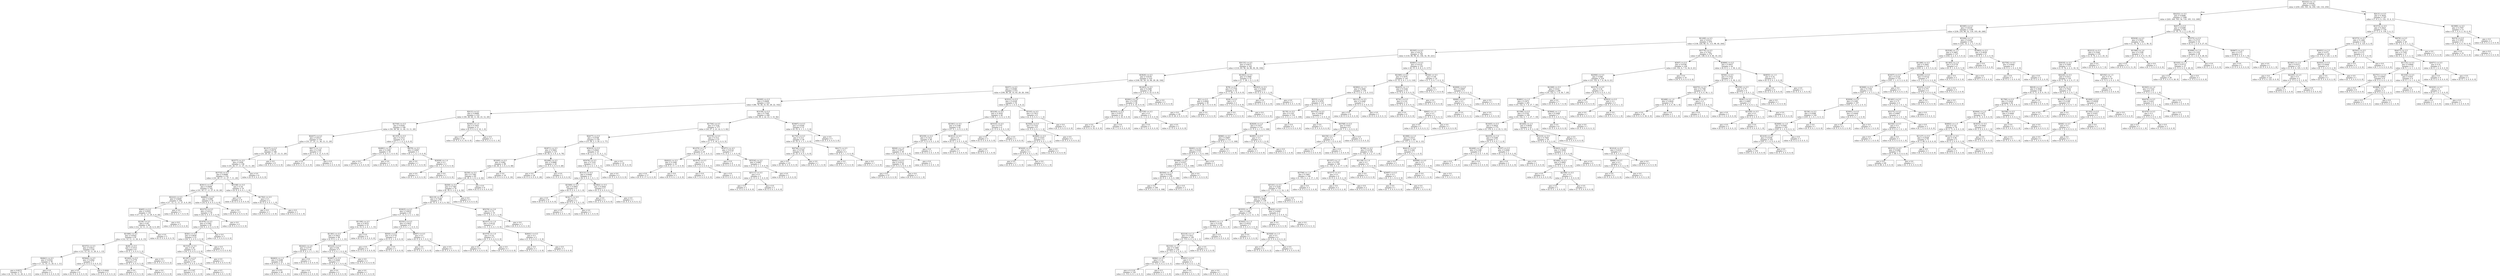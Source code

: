 digraph Tree {
node [shape=box] ;
0 [label="X[2222] <= 1.5\ngini = 0.8534\nsamples = 1435\nvalue = [250, 250, 145, 54, 250, 120, 116, 250]"] ;
1 [label="X[4252] <= 0.5\ngini = 0.8498\nsamples = 1268\nvalue = [243, 244, 143, 54, 118, 105, 112, 249]"] ;
0 -> 1 [labeldistance=2.5, labelangle=45, headlabel="True"] ;
2 [label="X[3385] <= 0.5\ngini = 0.8318\nsamples = 1106\nvalue = [238, 234, 68, 52, 116, 103, 49, 246]"] ;
1 -> 2 ;
3 [label="X[1209] <= 0.5\ngini = 0.8313\nsamples = 970\nvalue = [136, 224, 66, 51, 113, 96, 40, 244]"] ;
2 -> 3 ;
4 [label="X[2305] <= 0.5\ngini = 0.8174\nsamples = 700\nvalue = [116, 96, 58, 43, 104, 32, 30, 221]"] ;
3 -> 4 ;
5 [label="X[4133] <= 0.5\ngini = 0.8473\nsamples = 545\nvalue = [110, 83, 58, 34, 96, 30, 30, 104]"] ;
4 -> 5 ;
6 [label="X[3826] <= 0.5\ngini = 0.8378\nsamples = 510\nvalue = [109, 82, 29, 33, 96, 29, 28, 104]"] ;
5 -> 6 ;
7 [label="X[457] <= 0.5\ngini = 0.8385\nsamples = 472\nvalue = [106, 80, 29, 33, 63, 29, 28, 104]"] ;
6 -> 7 ;
8 [label="X[4395] <= 0.5\ngini = 0.8406\nsamples = 418\nvalue = [66, 78, 28, 33, 63, 26, 22, 102]"] ;
7 -> 8 ;
9 [label="X[413] <= 0.5\ngini = 0.8468\nsamples = 210\nvalue = [50, 28, 26, 11, 40, 23, 12, 20]"] ;
8 -> 9 ;
10 [label="X[3740] <= 0.5\ngini = 0.8391\nsamples = 199\nvalue = [50, 28, 26, 11, 40, 13, 11, 20]"] ;
9 -> 10 ;
11 [label="X[4457] <= 0.5\ngini = 0.8517\nsamples = 178\nvalue = [33, 27, 25, 11, 38, 13, 11, 20]"] ;
10 -> 11 ;
12 [label="X[1317] <= 0.5\ngini = 0.8574\nsamples = 166\nvalue = [33, 26, 25, 11, 27, 13, 11, 20]"] ;
11 -> 12 ;
13 [label="X[2577] <= 0.5\ngini = 0.856\nsamples = 158\nvalue = [33, 26, 17, 11, 27, 13, 11, 20]"] ;
12 -> 13 ;
14 [label="X[3732] <= 0.5\ngini = 0.8496\nsamples = 152\nvalue = [33, 26, 17, 11, 27, 7, 11, 20]"] ;
13 -> 14 ;
15 [label="X[3011] <= 0.5\ngini = 0.8469\nsamples = 142\nvalue = [33, 18, 17, 11, 27, 6, 10, 20]"] ;
14 -> 15 ;
16 [label="X[2222] <= 0.5\ngini = 0.8409\nsamples = 108\nvalue = [17, 12, 11, 11, 27, 4, 6, 20]"] ;
15 -> 16 ;
17 [label="X[465] <= 0.5\ngini = 0.8503\nsamples = 101\nvalue = [17, 12, 11, 11, 20, 4, 6, 20]"] ;
16 -> 17 ;
18 [label="X[236] <= 0.5\ngini = 0.85\nsamples = 96\nvalue = [12, 12, 11, 11, 20, 4, 6, 20]"] ;
17 -> 18 ;
19 [label="X[1099] <= 0.5\ngini = 0.8542\nsamples = 91\nvalue = [12, 12, 11, 11, 20, 4, 6, 15]"] ;
18 -> 19 ;
20 [label="X[3372] <= 0.5\ngini = 0.8411\nsamples = 83\nvalue = [12, 12, 10, 11, 20, 4, 1, 13]"] ;
19 -> 20 ;
21 [label="X[4841] <= 0.5\ngini = 0.8352\nsamples = 76\nvalue = [7, 12, 10, 11, 20, 4, 1, 11]"] ;
20 -> 21 ;
22 [label="gini = 0.8275\nsamples = 73\nvalue = [4, 12, 10, 11, 20, 4, 1, 11]"] ;
21 -> 22 ;
23 [label="gini = 0.0\nsamples = 3\nvalue = [3, 0, 0, 0, 0, 0, 0, 0]"] ;
21 -> 23 ;
24 [label="X[5644] <= 0.5\ngini = 0.4082\nsamples = 7\nvalue = [5, 0, 0, 0, 0, 0, 0, 2]"] ;
20 -> 24 ;
25 [label="gini = 0.0\nsamples = 4\nvalue = [4, 0, 0, 0, 0, 0, 0, 0]"] ;
24 -> 25 ;
26 [label="gini = 0.4444\nsamples = 3\nvalue = [1, 0, 0, 0, 0, 0, 0, 2]"] ;
24 -> 26 ;
27 [label="X[26] <= 0.5\ngini = 0.5313\nsamples = 8\nvalue = [0, 0, 1, 0, 0, 0, 5, 2]"] ;
19 -> 27 ;
28 [label="X[3262] <= 0.5\ngini = 0.2778\nsamples = 6\nvalue = [0, 0, 1, 0, 0, 0, 5, 0]"] ;
27 -> 28 ;
29 [label="gini = 0.0\nsamples = 5\nvalue = [0, 0, 0, 0, 0, 0, 5, 0]"] ;
28 -> 29 ;
30 [label="gini = 0.0\nsamples = 1\nvalue = [0, 0, 1, 0, 0, 0, 0, 0]"] ;
28 -> 30 ;
31 [label="gini = 0.0\nsamples = 2\nvalue = [0, 0, 0, 0, 0, 0, 0, 2]"] ;
27 -> 31 ;
32 [label="gini = 0.0\nsamples = 5\nvalue = [0, 0, 0, 0, 0, 0, 0, 5]"] ;
18 -> 32 ;
33 [label="gini = 0.0\nsamples = 5\nvalue = [5, 0, 0, 0, 0, 0, 0, 0]"] ;
17 -> 33 ;
34 [label="gini = 0.0\nsamples = 7\nvalue = [0, 0, 0, 0, 7, 0, 0, 0]"] ;
16 -> 34 ;
35 [label="X[4802] <= 0.5\ngini = 0.699\nsamples = 34\nvalue = [16, 6, 6, 0, 0, 2, 4, 0]"] ;
15 -> 35 ;
36 [label="X[2275] <= 0.5\ngini = 0.6311\nsamples = 30\nvalue = [16, 6, 6, 0, 0, 2, 0, 0]"] ;
35 -> 36 ;
37 [label="X[1876] <= 0.5\ngini = 0.5562\nsamples = 26\nvalue = [16, 6, 2, 0, 0, 2, 0, 0]"] ;
36 -> 37 ;
38 [label="X[581] <= 0.5\ngini = 0.4839\nsamples = 23\nvalue = [16, 3, 2, 0, 0, 2, 0, 0]"] ;
37 -> 38 ;
39 [label="X[1516] <= 0.5\ngini = 0.39\nsamples = 21\nvalue = [16, 3, 0, 0, 0, 2, 0, 0]"] ;
38 -> 39 ;
40 [label="X[1387] <= 0.5\ngini = 0.277\nsamples = 19\nvalue = [16, 1, 0, 0, 0, 2, 0, 0]"] ;
39 -> 40 ;
41 [label="gini = 0.1107\nsamples = 17\nvalue = [16, 0, 0, 0, 0, 1, 0, 0]"] ;
40 -> 41 ;
42 [label="gini = 0.5\nsamples = 2\nvalue = [0, 1, 0, 0, 0, 1, 0, 0]"] ;
40 -> 42 ;
43 [label="gini = 0.0\nsamples = 2\nvalue = [0, 2, 0, 0, 0, 0, 0, 0]"] ;
39 -> 43 ;
44 [label="gini = 0.0\nsamples = 2\nvalue = [0, 0, 2, 0, 0, 0, 0, 0]"] ;
38 -> 44 ;
45 [label="gini = 0.0\nsamples = 3\nvalue = [0, 3, 0, 0, 0, 0, 0, 0]"] ;
37 -> 45 ;
46 [label="gini = 0.0\nsamples = 4\nvalue = [0, 0, 4, 0, 0, 0, 0, 0]"] ;
36 -> 46 ;
47 [label="gini = 0.0\nsamples = 4\nvalue = [0, 0, 0, 0, 0, 0, 4, 0]"] ;
35 -> 47 ;
48 [label="X[5198] <= 0.5\ngini = 0.34\nsamples = 10\nvalue = [0, 8, 0, 0, 0, 1, 1, 0]"] ;
14 -> 48 ;
49 [label="gini = 0.0\nsamples = 8\nvalue = [0, 8, 0, 0, 0, 0, 0, 0]"] ;
48 -> 49 ;
50 [label="X[1762] <= 0.5\ngini = 0.5\nsamples = 2\nvalue = [0, 0, 0, 0, 0, 1, 1, 0]"] ;
48 -> 50 ;
51 [label="gini = 0.0\nsamples = 1\nvalue = [0, 0, 0, 0, 0, 1, 0, 0]"] ;
50 -> 51 ;
52 [label="gini = 0.0\nsamples = 1\nvalue = [0, 0, 0, 0, 0, 0, 1, 0]"] ;
50 -> 52 ;
53 [label="gini = 0.0\nsamples = 6\nvalue = [0, 0, 0, 0, 0, 6, 0, 0]"] ;
13 -> 53 ;
54 [label="gini = 0.0\nsamples = 8\nvalue = [0, 0, 8, 0, 0, 0, 0, 0]"] ;
12 -> 54 ;
55 [label="X[977] <= 1.0\ngini = 0.1528\nsamples = 12\nvalue = [0, 1, 0, 0, 11, 0, 0, 0]"] ;
11 -> 55 ;
56 [label="gini = 0.0\nsamples = 11\nvalue = [0, 0, 0, 0, 11, 0, 0, 0]"] ;
55 -> 56 ;
57 [label="gini = 0.0\nsamples = 1\nvalue = [0, 1, 0, 0, 0, 0, 0, 0]"] ;
55 -> 57 ;
58 [label="X[1355] <= 0.5\ngini = 0.3311\nsamples = 21\nvalue = [17, 1, 1, 0, 2, 0, 0, 0]"] ;
10 -> 58 ;
59 [label="X[4891] <= 0.5\ngini = 0.1049\nsamples = 18\nvalue = [17, 0, 0, 0, 1, 0, 0, 0]"] ;
58 -> 59 ;
60 [label="gini = 0.0\nsamples = 17\nvalue = [17, 0, 0, 0, 0, 0, 0, 0]"] ;
59 -> 60 ;
61 [label="gini = 0.0\nsamples = 1\nvalue = [0, 0, 0, 0, 1, 0, 0, 0]"] ;
59 -> 61 ;
62 [label="X[879] <= 0.5\ngini = 0.6667\nsamples = 3\nvalue = [0, 1, 1, 0, 1, 0, 0, 0]"] ;
58 -> 62 ;
63 [label="gini = 0.0\nsamples = 1\nvalue = [0, 0, 0, 0, 1, 0, 0, 0]"] ;
62 -> 63 ;
64 [label="X[2839] <= 1.0\ngini = 0.5\nsamples = 2\nvalue = [0, 1, 1, 0, 0, 0, 0, 0]"] ;
62 -> 64 ;
65 [label="gini = 0.0\nsamples = 1\nvalue = [0, 0, 1, 0, 0, 0, 0, 0]"] ;
64 -> 65 ;
66 [label="gini = 0.0\nsamples = 1\nvalue = [0, 1, 0, 0, 0, 0, 0, 0]"] ;
64 -> 66 ;
67 [label="X[303] <= 1.5\ngini = 0.1653\nsamples = 11\nvalue = [0, 0, 0, 0, 0, 10, 1, 0]"] ;
9 -> 67 ;
68 [label="gini = 0.0\nsamples = 10\nvalue = [0, 0, 0, 0, 0, 10, 0, 0]"] ;
67 -> 68 ;
69 [label="gini = 0.0\nsamples = 1\nvalue = [0, 0, 0, 0, 0, 0, 1, 0]"] ;
67 -> 69 ;
70 [label="X[3159] <= 0.5\ngini = 0.7549\nsamples = 208\nvalue = [16, 50, 2, 22, 23, 3, 10, 82]"] ;
8 -> 70 ;
71 [label="X[1704] <= 0.5\ngini = 0.7234\nsamples = 177\nvalue = [16, 27, 2, 21, 22, 2, 5, 82]"] ;
70 -> 71 ;
72 [label="X[4477] <= 0.5\ngini = 0.6768\nsamples = 150\nvalue = [15, 26, 2, 3, 20, 2, 5, 77]"] ;
71 -> 72 ;
73 [label="X[2871] <= 0.5\ngini = 0.5943\nsamples = 127\nvalue = [9, 24, 0, 3, 9, 2, 4, 76]"] ;
72 -> 73 ;
74 [label="X[3295] <= 0.5\ngini = 0.682\nsamples = 98\nvalue = [8, 24, 0, 3, 9, 2, 4, 48]"] ;
73 -> 74 ;
75 [label="X[259] <= 0.5\ngini = 0.7362\nsamples = 82\nvalue = [8, 24, 0, 3, 9, 2, 4, 32]"] ;
74 -> 75 ;
76 [label="X[459] <= 0.5\ngini = 0.7365\nsamples = 76\nvalue = [8, 18, 0, 3, 9, 2, 4, 32]"] ;
75 -> 76 ;
77 [label="X[4119] <= 0.5\ngini = 0.7288\nsamples = 71\nvalue = [8, 13, 0, 3, 9, 2, 4, 32]"] ;
76 -> 77 ;
78 [label="X[3825] <= 0.5\ngini = 0.6633\nsamples = 61\nvalue = [7, 12, 0, 3, 5, 1, 1, 32]"] ;
77 -> 78 ;
79 [label="X[1190] <= 0.5\ngini = 0.5974\nsamples = 53\nvalue = [2, 12, 0, 2, 4, 1, 1, 31]"] ;
78 -> 79 ;
80 [label="X[1381] <= 0.5\ngini = 0.5623\nsamples = 49\nvalue = [2, 8, 0, 2, 4, 1, 1, 31]"] ;
79 -> 80 ;
81 [label="X[2442] <= 2.0\ngini = 0.4773\nsamples = 44\nvalue = [0, 6, 0, 2, 3, 1, 1, 31]"] ;
80 -> 81 ;
82 [label="X[4063] <= 1.5\ngini = 0.4286\nsamples = 42\nvalue = [0, 6, 0, 0, 3, 1, 1, 31]"] ;
81 -> 82 ;
83 [label="gini = 0.375\nsamples = 40\nvalue = [0, 6, 0, 0, 1, 1, 1, 31]"] ;
82 -> 83 ;
84 [label="gini = 0.0\nsamples = 2\nvalue = [0, 0, 0, 0, 2, 0, 0, 0]"] ;
82 -> 84 ;
85 [label="gini = 0.0\nsamples = 2\nvalue = [0, 0, 0, 2, 0, 0, 0, 0]"] ;
81 -> 85 ;
86 [label="X[5222] <= 0.5\ngini = 0.64\nsamples = 5\nvalue = [2, 2, 0, 0, 1, 0, 0, 0]"] ;
80 -> 86 ;
87 [label="X[2697] <= 0.5\ngini = 0.4444\nsamples = 3\nvalue = [0, 2, 0, 0, 1, 0, 0, 0]"] ;
86 -> 87 ;
88 [label="gini = 0.0\nsamples = 2\nvalue = [0, 2, 0, 0, 0, 0, 0, 0]"] ;
87 -> 88 ;
89 [label="gini = 0.0\nsamples = 1\nvalue = [0, 0, 0, 0, 1, 0, 0, 0]"] ;
87 -> 89 ;
90 [label="gini = 0.0\nsamples = 2\nvalue = [2, 0, 0, 0, 0, 0, 0, 0]"] ;
86 -> 90 ;
91 [label="gini = 0.0\nsamples = 4\nvalue = [0, 4, 0, 0, 0, 0, 0, 0]"] ;
79 -> 91 ;
92 [label="X[2541] <= 0.5\ngini = 0.5625\nsamples = 8\nvalue = [5, 0, 0, 1, 1, 0, 0, 1]"] ;
78 -> 92 ;
93 [label="X[930] <= 0.5\ngini = 0.2778\nsamples = 6\nvalue = [5, 0, 0, 1, 0, 0, 0, 0]"] ;
92 -> 93 ;
94 [label="gini = 0.0\nsamples = 5\nvalue = [5, 0, 0, 0, 0, 0, 0, 0]"] ;
93 -> 94 ;
95 [label="gini = 0.0\nsamples = 1\nvalue = [0, 0, 0, 1, 0, 0, 0, 0]"] ;
93 -> 95 ;
96 [label="X[697] <= 0.5\ngini = 0.5\nsamples = 2\nvalue = [0, 0, 0, 0, 1, 0, 0, 1]"] ;
92 -> 96 ;
97 [label="gini = 0.0\nsamples = 1\nvalue = [0, 0, 0, 0, 1, 0, 0, 0]"] ;
96 -> 97 ;
98 [label="gini = 0.0\nsamples = 1\nvalue = [0, 0, 0, 0, 0, 0, 0, 1]"] ;
96 -> 98 ;
99 [label="X[5276] <= 2.0\ngini = 0.72\nsamples = 10\nvalue = [1, 1, 0, 0, 4, 1, 3, 0]"] ;
77 -> 99 ;
100 [label="X[2357] <= 1.0\ngini = 0.6122\nsamples = 7\nvalue = [1, 1, 0, 0, 4, 1, 0, 0]"] ;
99 -> 100 ;
101 [label="X[1070] <= 1.0\ngini = 0.32\nsamples = 5\nvalue = [0, 1, 0, 0, 4, 0, 0, 0]"] ;
100 -> 101 ;
102 [label="gini = 0.0\nsamples = 4\nvalue = [0, 0, 0, 0, 4, 0, 0, 0]"] ;
101 -> 102 ;
103 [label="gini = 0.0\nsamples = 1\nvalue = [0, 1, 0, 0, 0, 0, 0, 0]"] ;
101 -> 103 ;
104 [label="X[4641] <= 0.5\ngini = 0.5\nsamples = 2\nvalue = [1, 0, 0, 0, 0, 1, 0, 0]"] ;
100 -> 104 ;
105 [label="gini = 0.0\nsamples = 1\nvalue = [0, 0, 0, 0, 0, 1, 0, 0]"] ;
104 -> 105 ;
106 [label="gini = 0.0\nsamples = 1\nvalue = [1, 0, 0, 0, 0, 0, 0, 0]"] ;
104 -> 106 ;
107 [label="gini = 0.0\nsamples = 3\nvalue = [0, 0, 0, 0, 0, 0, 3, 0]"] ;
99 -> 107 ;
108 [label="gini = 0.0\nsamples = 5\nvalue = [0, 5, 0, 0, 0, 0, 0, 0]"] ;
76 -> 108 ;
109 [label="gini = 0.0\nsamples = 6\nvalue = [0, 6, 0, 0, 0, 0, 0, 0]"] ;
75 -> 109 ;
110 [label="gini = 0.0\nsamples = 16\nvalue = [0, 0, 0, 0, 0, 0, 0, 16]"] ;
74 -> 110 ;
111 [label="X[2296] <= 0.5\ngini = 0.0666\nsamples = 29\nvalue = [1, 0, 0, 0, 0, 0, 0, 28]"] ;
73 -> 111 ;
112 [label="gini = 0.0\nsamples = 28\nvalue = [0, 0, 0, 0, 0, 0, 0, 28]"] ;
111 -> 112 ;
113 [label="gini = 0.0\nsamples = 1\nvalue = [1, 0, 0, 0, 0, 0, 0, 0]"] ;
111 -> 113 ;
114 [label="X[5610] <= 0.5\ngini = 0.6843\nsamples = 23\nvalue = [6, 2, 2, 0, 11, 0, 1, 1]"] ;
72 -> 114 ;
115 [label="X[5078] <= 0.5\ngini = 0.7219\nsamples = 13\nvalue = [6, 2, 2, 0, 1, 0, 1, 1]"] ;
114 -> 115 ;
116 [label="X[3131] <= 0.5\ngini = 0.6446\nsamples = 11\nvalue = [6, 2, 0, 0, 1, 0, 1, 1]"] ;
115 -> 116 ;
117 [label="X[3369] <= 0.5\ngini = 0.4063\nsamples = 8\nvalue = [6, 0, 0, 0, 1, 0, 1, 0]"] ;
116 -> 117 ;
118 [label="gini = 0.0\nsamples = 6\nvalue = [6, 0, 0, 0, 0, 0, 0, 0]"] ;
117 -> 118 ;
119 [label="X[3417] <= 0.5\ngini = 0.5\nsamples = 2\nvalue = [0, 0, 0, 0, 1, 0, 1, 0]"] ;
117 -> 119 ;
120 [label="gini = 0.0\nsamples = 1\nvalue = [0, 0, 0, 0, 0, 0, 1, 0]"] ;
119 -> 120 ;
121 [label="gini = 0.0\nsamples = 1\nvalue = [0, 0, 0, 0, 1, 0, 0, 0]"] ;
119 -> 121 ;
122 [label="X[1902] <= 0.5\ngini = 0.4444\nsamples = 3\nvalue = [0, 2, 0, 0, 0, 0, 0, 1]"] ;
116 -> 122 ;
123 [label="gini = 0.0\nsamples = 2\nvalue = [0, 2, 0, 0, 0, 0, 0, 0]"] ;
122 -> 123 ;
124 [label="gini = 0.0\nsamples = 1\nvalue = [0, 0, 0, 0, 0, 0, 0, 1]"] ;
122 -> 124 ;
125 [label="gini = 0.0\nsamples = 2\nvalue = [0, 0, 2, 0, 0, 0, 0, 0]"] ;
115 -> 125 ;
126 [label="gini = 0.0\nsamples = 10\nvalue = [0, 0, 0, 0, 10, 0, 0, 0]"] ;
114 -> 126 ;
127 [label="X[3578] <= 0.5\ngini = 0.513\nsamples = 27\nvalue = [1, 1, 0, 18, 2, 0, 0, 5]"] ;
71 -> 127 ;
128 [label="X[1470] <= 1.5\ngini = 0.27\nsamples = 20\nvalue = [0, 1, 0, 17, 1, 0, 0, 1]"] ;
127 -> 128 ;
129 [label="X[4022] <= 0.5\ngini = 0.1049\nsamples = 18\nvalue = [0, 0, 0, 17, 1, 0, 0, 0]"] ;
128 -> 129 ;
130 [label="gini = 0.0\nsamples = 17\nvalue = [0, 0, 0, 17, 0, 0, 0, 0]"] ;
129 -> 130 ;
131 [label="gini = 0.0\nsamples = 1\nvalue = [0, 0, 0, 0, 1, 0, 0, 0]"] ;
129 -> 131 ;
132 [label="X[1870] <= 0.5\ngini = 0.5\nsamples = 2\nvalue = [0, 1, 0, 0, 0, 0, 0, 1]"] ;
128 -> 132 ;
133 [label="gini = 0.0\nsamples = 1\nvalue = [0, 1, 0, 0, 0, 0, 0, 0]"] ;
132 -> 133 ;
134 [label="gini = 0.0\nsamples = 1\nvalue = [0, 0, 0, 0, 0, 0, 0, 1]"] ;
132 -> 134 ;
135 [label="X[1671] <= 4.5\ngini = 0.6122\nsamples = 7\nvalue = [1, 0, 0, 1, 1, 0, 0, 4]"] ;
127 -> 135 ;
136 [label="gini = 0.0\nsamples = 4\nvalue = [0, 0, 0, 0, 0, 0, 0, 4]"] ;
135 -> 136 ;
137 [label="X[5534] <= 0.5\ngini = 0.6667\nsamples = 3\nvalue = [1, 0, 0, 1, 1, 0, 0, 0]"] ;
135 -> 137 ;
138 [label="X[5111] <= 0.5\ngini = 0.5\nsamples = 2\nvalue = [1, 0, 0, 0, 1, 0, 0, 0]"] ;
137 -> 138 ;
139 [label="gini = 0.0\nsamples = 1\nvalue = [1, 0, 0, 0, 0, 0, 0, 0]"] ;
138 -> 139 ;
140 [label="gini = 0.0\nsamples = 1\nvalue = [0, 0, 0, 0, 1, 0, 0, 0]"] ;
138 -> 140 ;
141 [label="gini = 0.0\nsamples = 1\nvalue = [0, 0, 0, 1, 0, 0, 0, 0]"] ;
137 -> 141 ;
142 [label="X[3667] <= 0.5\ngini = 0.4204\nsamples = 31\nvalue = [0, 23, 0, 1, 1, 1, 5, 0]"] ;
70 -> 142 ;
143 [label="X[1705] <= 0.5\ngini = 0.213\nsamples = 26\nvalue = [0, 23, 0, 1, 1, 1, 0, 0]"] ;
142 -> 143 ;
144 [label="X[4744] <= 0.5\ngini = 0.0799\nsamples = 24\nvalue = [0, 23, 0, 0, 0, 1, 0, 0]"] ;
143 -> 144 ;
145 [label="gini = 0.0\nsamples = 23\nvalue = [0, 23, 0, 0, 0, 0, 0, 0]"] ;
144 -> 145 ;
146 [label="gini = 0.0\nsamples = 1\nvalue = [0, 0, 0, 0, 0, 1, 0, 0]"] ;
144 -> 146 ;
147 [label="X[417] <= 0.5\ngini = 0.5\nsamples = 2\nvalue = [0, 0, 0, 1, 1, 0, 0, 0]"] ;
143 -> 147 ;
148 [label="gini = 0.0\nsamples = 1\nvalue = [0, 0, 0, 1, 0, 0, 0, 0]"] ;
147 -> 148 ;
149 [label="gini = 0.0\nsamples = 1\nvalue = [0, 0, 0, 0, 1, 0, 0, 0]"] ;
147 -> 149 ;
150 [label="gini = 0.0\nsamples = 5\nvalue = [0, 0, 0, 0, 0, 0, 5, 0]"] ;
142 -> 150 ;
151 [label="X[3531] <= 0.5\ngini = 0.4328\nsamples = 54\nvalue = [40, 2, 1, 0, 0, 3, 6, 2]"] ;
7 -> 151 ;
152 [label="X[5239] <= 0.5\ngini = 0.3034\nsamples = 46\nvalue = [38, 0, 1, 0, 0, 2, 5, 0]"] ;
151 -> 152 ;
153 [label="X[3361] <= 0.5\ngini = 0.2188\nsamples = 42\nvalue = [37, 0, 1, 0, 0, 2, 2, 0]"] ;
152 -> 153 ;
154 [label="X[5259] <= 0.5\ngini = 0.1412\nsamples = 40\nvalue = [37, 0, 0, 0, 0, 1, 2, 0]"] ;
153 -> 154 ;
155 [label="X[926] <= 1.0\ngini = 0.0973\nsamples = 39\nvalue = [37, 0, 0, 0, 0, 0, 2, 0]"] ;
154 -> 155 ;
156 [label="X[642] <= 0.5\ngini = 0.0512\nsamples = 38\nvalue = [37, 0, 0, 0, 0, 0, 1, 0]"] ;
155 -> 156 ;
157 [label="gini = 0.0\nsamples = 37\nvalue = [37, 0, 0, 0, 0, 0, 0, 0]"] ;
156 -> 157 ;
158 [label="gini = 0.0\nsamples = 1\nvalue = [0, 0, 0, 0, 0, 0, 1, 0]"] ;
156 -> 158 ;
159 [label="gini = 0.0\nsamples = 1\nvalue = [0, 0, 0, 0, 0, 0, 1, 0]"] ;
155 -> 159 ;
160 [label="gini = 0.0\nsamples = 1\nvalue = [0, 0, 0, 0, 0, 1, 0, 0]"] ;
154 -> 160 ;
161 [label="X[1812] <= 0.5\ngini = 0.5\nsamples = 2\nvalue = [0, 0, 1, 0, 0, 1, 0, 0]"] ;
153 -> 161 ;
162 [label="gini = 0.0\nsamples = 1\nvalue = [0, 0, 1, 0, 0, 0, 0, 0]"] ;
161 -> 162 ;
163 [label="gini = 0.0\nsamples = 1\nvalue = [0, 0, 0, 0, 0, 1, 0, 0]"] ;
161 -> 163 ;
164 [label="X[5533] <= 0.5\ngini = 0.375\nsamples = 4\nvalue = [1, 0, 0, 0, 0, 0, 3, 0]"] ;
152 -> 164 ;
165 [label="gini = 0.0\nsamples = 3\nvalue = [0, 0, 0, 0, 0, 0, 3, 0]"] ;
164 -> 165 ;
166 [label="gini = 0.0\nsamples = 1\nvalue = [1, 0, 0, 0, 0, 0, 0, 0]"] ;
164 -> 166 ;
167 [label="X[310] <= 0.5\ngini = 0.7813\nsamples = 8\nvalue = [2, 2, 0, 0, 0, 1, 1, 2]"] ;
151 -> 167 ;
168 [label="X[3562] <= 0.5\ngini = 0.7222\nsamples = 6\nvalue = [2, 0, 0, 0, 0, 1, 1, 2]"] ;
167 -> 168 ;
169 [label="X[2960] <= 0.5\ngini = 0.625\nsamples = 4\nvalue = [2, 0, 0, 0, 0, 1, 1, 0]"] ;
168 -> 169 ;
170 [label="X[5420] <= 0.5\ngini = 0.5\nsamples = 2\nvalue = [0, 0, 0, 0, 0, 1, 1, 0]"] ;
169 -> 170 ;
171 [label="gini = 0.0\nsamples = 1\nvalue = [0, 0, 0, 0, 0, 1, 0, 0]"] ;
170 -> 171 ;
172 [label="gini = 0.0\nsamples = 1\nvalue = [0, 0, 0, 0, 0, 0, 1, 0]"] ;
170 -> 172 ;
173 [label="gini = 0.0\nsamples = 2\nvalue = [2, 0, 0, 0, 0, 0, 0, 0]"] ;
169 -> 173 ;
174 [label="gini = 0.0\nsamples = 2\nvalue = [0, 0, 0, 0, 0, 0, 0, 2]"] ;
168 -> 174 ;
175 [label="gini = 0.0\nsamples = 2\nvalue = [0, 2, 0, 0, 0, 0, 0, 0]"] ;
167 -> 175 ;
176 [label="X[1443] <= 0.5\ngini = 0.2368\nsamples = 38\nvalue = [3, 2, 0, 0, 33, 0, 0, 0]"] ;
6 -> 176 ;
177 [label="X[2061] <= 2.0\ngini = 0.1559\nsamples = 36\nvalue = [1, 2, 0, 0, 33, 0, 0, 0]"] ;
176 -> 177 ;
178 [label="X[4503] <= 0.5\ngini = 0.0571\nsamples = 34\nvalue = [0, 1, 0, 0, 33, 0, 0, 0]"] ;
177 -> 178 ;
179 [label="gini = 0.0\nsamples = 33\nvalue = [0, 0, 0, 0, 33, 0, 0, 0]"] ;
178 -> 179 ;
180 [label="gini = 0.0\nsamples = 1\nvalue = [0, 1, 0, 0, 0, 0, 0, 0]"] ;
178 -> 180 ;
181 [label="X[3729] <= 0.5\ngini = 0.5\nsamples = 2\nvalue = [1, 1, 0, 0, 0, 0, 0, 0]"] ;
177 -> 181 ;
182 [label="gini = 0.0\nsamples = 1\nvalue = [0, 1, 0, 0, 0, 0, 0, 0]"] ;
181 -> 182 ;
183 [label="gini = 0.0\nsamples = 1\nvalue = [1, 0, 0, 0, 0, 0, 0, 0]"] ;
181 -> 183 ;
184 [label="gini = 0.0\nsamples = 2\nvalue = [2, 0, 0, 0, 0, 0, 0, 0]"] ;
176 -> 184 ;
185 [label="X[1662] <= 0.5\ngini = 0.3069\nsamples = 35\nvalue = [1, 1, 29, 1, 0, 1, 2, 0]"] ;
5 -> 185 ;
186 [label="X[78] <= 0.5\ngini = 0.1758\nsamples = 32\nvalue = [1, 1, 29, 1, 0, 0, 0, 0]"] ;
185 -> 186 ;
187 [label="X[1] <= 0.5\ngini = 0.0644\nsamples = 30\nvalue = [0, 0, 29, 1, 0, 0, 0, 0]"] ;
186 -> 187 ;
188 [label="gini = 0.0\nsamples = 29\nvalue = [0, 0, 29, 0, 0, 0, 0, 0]"] ;
187 -> 188 ;
189 [label="gini = 0.0\nsamples = 1\nvalue = [0, 0, 0, 1, 0, 0, 0, 0]"] ;
187 -> 189 ;
190 [label="X[36] <= 0.5\ngini = 0.5\nsamples = 2\nvalue = [1, 1, 0, 0, 0, 0, 0, 0]"] ;
186 -> 190 ;
191 [label="gini = 0.0\nsamples = 1\nvalue = [0, 1, 0, 0, 0, 0, 0, 0]"] ;
190 -> 191 ;
192 [label="gini = 0.0\nsamples = 1\nvalue = [1, 0, 0, 0, 0, 0, 0, 0]"] ;
190 -> 192 ;
193 [label="X[4303] <= 0.5\ngini = 0.4444\nsamples = 3\nvalue = [0, 0, 0, 0, 0, 1, 2, 0]"] ;
185 -> 193 ;
194 [label="gini = 0.0\nsamples = 2\nvalue = [0, 0, 0, 0, 0, 0, 2, 0]"] ;
193 -> 194 ;
195 [label="gini = 0.0\nsamples = 1\nvalue = [0, 0, 0, 0, 0, 1, 0, 0]"] ;
193 -> 195 ;
196 [label="X[4801] <= 0.5\ngini = 0.4155\nsamples = 155\nvalue = [6, 13, 0, 9, 8, 2, 0, 117]"] ;
4 -> 196 ;
197 [label="X[2360] <= 0.5\ngini = 0.3479\nsamples = 145\nvalue = [5, 12, 0, 9, 1, 2, 0, 116]"] ;
196 -> 197 ;
198 [label="X[3692] <= 1.5\ngini = 0.2644\nsamples = 130\nvalue = [4, 3, 0, 9, 1, 2, 0, 111]"] ;
197 -> 198 ;
199 [label="X[253] <= 0.5\ngini = 0.1976\nsamples = 123\nvalue = [4, 3, 0, 3, 1, 2, 0, 110]"] ;
198 -> 199 ;
200 [label="X[176] <= 0.5\ngini = 0.1321\nsamples = 116\nvalue = [1, 2, 0, 2, 1, 2, 0, 108]"] ;
199 -> 200 ;
201 [label="X[2829] <= 2.5\ngini = 0.1017\nsamples = 114\nvalue = [1, 0, 0, 2, 1, 2, 0, 108]"] ;
200 -> 201 ;
202 [label="X[966] <= 0.5\ngini = 0.0697\nsamples = 112\nvalue = [0, 0, 0, 2, 1, 1, 0, 108]"] ;
201 -> 202 ;
203 [label="X[493] <= 6.0\ngini = 0.0529\nsamples = 111\nvalue = [0, 0, 0, 2, 1, 0, 0, 108]"] ;
202 -> 203 ;
204 [label="X[5486] <= 0.5\ngini = 0.0357\nsamples = 110\nvalue = [0, 0, 0, 2, 0, 0, 0, 108]"] ;
203 -> 204 ;
205 [label="X[4304] <= 1.0\ngini = 0.0182\nsamples = 109\nvalue = [0, 0, 0, 1, 0, 0, 0, 108]"] ;
204 -> 205 ;
206 [label="gini = 0.0\nsamples = 108\nvalue = [0, 0, 0, 0, 0, 0, 0, 108]"] ;
205 -> 206 ;
207 [label="gini = 0.0\nsamples = 1\nvalue = [0, 0, 0, 1, 0, 0, 0, 0]"] ;
205 -> 207 ;
208 [label="gini = 0.0\nsamples = 1\nvalue = [0, 0, 0, 1, 0, 0, 0, 0]"] ;
204 -> 208 ;
209 [label="gini = 0.0\nsamples = 1\nvalue = [0, 0, 0, 0, 1, 0, 0, 0]"] ;
203 -> 209 ;
210 [label="gini = 0.0\nsamples = 1\nvalue = [0, 0, 0, 0, 0, 1, 0, 0]"] ;
202 -> 210 ;
211 [label="X[2991] <= 0.5\ngini = 0.5\nsamples = 2\nvalue = [1, 0, 0, 0, 0, 1, 0, 0]"] ;
201 -> 211 ;
212 [label="gini = 0.0\nsamples = 1\nvalue = [1, 0, 0, 0, 0, 0, 0, 0]"] ;
211 -> 212 ;
213 [label="gini = 0.0\nsamples = 1\nvalue = [0, 0, 0, 0, 0, 1, 0, 0]"] ;
211 -> 213 ;
214 [label="gini = 0.0\nsamples = 2\nvalue = [0, 2, 0, 0, 0, 0, 0, 0]"] ;
200 -> 214 ;
215 [label="X[3732] <= 0.5\ngini = 0.6939\nsamples = 7\nvalue = [3, 1, 0, 1, 0, 0, 0, 2]"] ;
199 -> 215 ;
216 [label="gini = 0.0\nsamples = 3\nvalue = [3, 0, 0, 0, 0, 0, 0, 0]"] ;
215 -> 216 ;
217 [label="X[4768] <= 0.5\ngini = 0.625\nsamples = 4\nvalue = [0, 1, 0, 1, 0, 0, 0, 2]"] ;
215 -> 217 ;
218 [label="X[4156] <= 1.0\ngini = 0.5\nsamples = 2\nvalue = [0, 1, 0, 1, 0, 0, 0, 0]"] ;
217 -> 218 ;
219 [label="gini = 0.0\nsamples = 1\nvalue = [0, 1, 0, 0, 0, 0, 0, 0]"] ;
218 -> 219 ;
220 [label="gini = 0.0\nsamples = 1\nvalue = [0, 0, 0, 1, 0, 0, 0, 0]"] ;
218 -> 220 ;
221 [label="gini = 0.0\nsamples = 2\nvalue = [0, 0, 0, 0, 0, 0, 0, 2]"] ;
217 -> 221 ;
222 [label="X[2131] <= 0.5\ngini = 0.2449\nsamples = 7\nvalue = [0, 0, 0, 6, 0, 0, 0, 1]"] ;
198 -> 222 ;
223 [label="gini = 0.0\nsamples = 6\nvalue = [0, 0, 0, 6, 0, 0, 0, 0]"] ;
222 -> 223 ;
224 [label="gini = 0.0\nsamples = 1\nvalue = [0, 0, 0, 0, 0, 0, 0, 1]"] ;
222 -> 224 ;
225 [label="X[4435] <= 1.5\ngini = 0.5244\nsamples = 15\nvalue = [1, 9, 0, 0, 0, 0, 0, 5]"] ;
197 -> 225 ;
226 [label="X[741] <= 0.5\ngini = 0.314\nsamples = 11\nvalue = [1, 9, 0, 0, 0, 0, 0, 1]"] ;
225 -> 226 ;
227 [label="gini = 0.0\nsamples = 9\nvalue = [0, 9, 0, 0, 0, 0, 0, 0]"] ;
226 -> 227 ;
228 [label="X[663] <= 1.5\ngini = 0.5\nsamples = 2\nvalue = [1, 0, 0, 0, 0, 0, 0, 1]"] ;
226 -> 228 ;
229 [label="gini = 0.0\nsamples = 1\nvalue = [0, 0, 0, 0, 0, 0, 0, 1]"] ;
228 -> 229 ;
230 [label="gini = 0.0\nsamples = 1\nvalue = [1, 0, 0, 0, 0, 0, 0, 0]"] ;
228 -> 230 ;
231 [label="gini = 0.0\nsamples = 4\nvalue = [0, 0, 0, 0, 0, 0, 0, 4]"] ;
225 -> 231 ;
232 [label="X[544] <= 0.5\ngini = 0.48\nsamples = 10\nvalue = [1, 1, 0, 0, 7, 0, 0, 1]"] ;
196 -> 232 ;
233 [label="gini = 0.0\nsamples = 7\nvalue = [0, 0, 0, 0, 7, 0, 0, 0]"] ;
232 -> 233 ;
234 [label="X[2606] <= 0.5\ngini = 0.6667\nsamples = 3\nvalue = [1, 1, 0, 0, 0, 0, 0, 1]"] ;
232 -> 234 ;
235 [label="X[990] <= 0.5\ngini = 0.5\nsamples = 2\nvalue = [1, 0, 0, 0, 0, 0, 0, 1]"] ;
234 -> 235 ;
236 [label="gini = 0.0\nsamples = 1\nvalue = [0, 0, 0, 0, 0, 0, 0, 1]"] ;
235 -> 236 ;
237 [label="gini = 0.0\nsamples = 1\nvalue = [1, 0, 0, 0, 0, 0, 0, 0]"] ;
235 -> 237 ;
238 [label="gini = 0.0\nsamples = 1\nvalue = [0, 1, 0, 0, 0, 0, 0, 0]"] ;
234 -> 238 ;
239 [label="X[3774] <= 0.5\ngini = 0.7021\nsamples = 270\nvalue = [20, 128, 8, 8, 9, 64, 10, 23]"] ;
3 -> 239 ;
240 [label="X[567] <= 0.5\ngini = 0.6706\nsamples = 228\nvalue = [20, 122, 8, 7, 8, 34, 8, 21]"] ;
239 -> 240 ;
241 [label="X[2094] <= 0.5\ngini = 0.646\nsamples = 218\nvalue = [10, 122, 8, 7, 8, 34, 8, 21]"] ;
240 -> 241 ;
242 [label="X[2369] <= 0.5\ngini = 0.614\nsamples = 208\nvalue = [10, 122, 0, 7, 8, 34, 7, 20]"] ;
241 -> 242 ;
243 [label="X[4801] <= 2.5\ngini = 0.5972\nsamples = 201\nvalue = [10, 122, 0, 7, 8, 27, 7, 20]"] ;
242 -> 243 ;
244 [label="X[1596] <= 0.5\ngini = 0.5702\nsamples = 194\nvalue = [10, 122, 0, 7, 2, 27, 7, 19]"] ;
243 -> 244 ;
245 [label="X[1645] <= 0.5\ngini = 0.4924\nsamples = 172\nvalue = [5, 119, 0, 3, 2, 25, 5, 13]"] ;
244 -> 245 ;
246 [label="X[1896] <= 2.5\ngini = 0.4511\nsamples = 161\nvalue = [5, 117, 0, 3, 2, 18, 3, 13]"] ;
245 -> 246 ;
247 [label="X[769] <= 0.5\ngini = 0.4158\nsamples = 154\nvalue = [5, 116, 0, 3, 2, 17, 3, 8]"] ;
246 -> 247 ;
248 [label="X[1357] <= 1.5\ngini = 0.3793\nsamples = 148\nvalue = [1, 115, 0, 2, 2, 17, 3, 8]"] ;
247 -> 248 ;
249 [label="X[3706] <= 1.0\ngini = 0.3461\nsamples = 144\nvalue = [1, 115, 0, 2, 2, 17, 1, 6]"] ;
248 -> 249 ;
250 [label="X[5191] <= 0.5\ngini = 0.3226\nsamples = 141\nvalue = [1, 115, 0, 2, 2, 14, 1, 6]"] ;
249 -> 250 ;
251 [label="X[4930] <= 4.5\ngini = 0.2968\nsamples = 138\nvalue = [1, 115, 0, 2, 2, 11, 1, 6]"] ;
250 -> 251 ;
252 [label="X[3555] <= 1.5\ngini = 0.266\nsamples = 135\nvalue = [1, 115, 0, 0, 2, 11, 1, 5]"] ;
251 -> 252 ;
253 [label="X[4401] <= 1.5\ngini = 0.2158\nsamples = 128\nvalue = [1, 113, 0, 0, 2, 8, 1, 3]"] ;
252 -> 253 ;
254 [label="X[2218] <= 1.5\ngini = 0.1912\nsamples = 126\nvalue = [1, 113, 0, 0, 2, 8, 1, 1]"] ;
253 -> 254 ;
255 [label="X[2334] <= 1.5\ngini = 0.1668\nsamples = 124\nvalue = [1, 113, 0, 0, 2, 6, 1, 1]"] ;
254 -> 255 ;
256 [label="X[984] <= 0.5\ngini = 0.14\nsamples = 122\nvalue = [1, 113, 0, 0, 2, 5, 0, 1]"] ;
255 -> 256 ;
257 [label="gini = 0.1119\nsamples = 120\nvalue = [1, 113, 0, 0, 1, 4, 0, 1]"] ;
256 -> 257 ;
258 [label="gini = 0.5\nsamples = 2\nvalue = [0, 0, 0, 0, 1, 1, 0, 0]"] ;
256 -> 258 ;
259 [label="X[2651] <= 0.5\ngini = 0.5\nsamples = 2\nvalue = [0, 0, 0, 0, 0, 1, 1, 0]"] ;
255 -> 259 ;
260 [label="gini = 0.0\nsamples = 1\nvalue = [0, 0, 0, 0, 0, 0, 1, 0]"] ;
259 -> 260 ;
261 [label="gini = 0.0\nsamples = 1\nvalue = [0, 0, 0, 0, 0, 1, 0, 0]"] ;
259 -> 261 ;
262 [label="gini = 0.0\nsamples = 2\nvalue = [0, 0, 0, 0, 0, 2, 0, 0]"] ;
254 -> 262 ;
263 [label="gini = 0.0\nsamples = 2\nvalue = [0, 0, 0, 0, 0, 0, 0, 2]"] ;
253 -> 263 ;
264 [label="X[3442] <= 1.5\ngini = 0.6531\nsamples = 7\nvalue = [0, 2, 0, 0, 0, 3, 0, 2]"] ;
252 -> 264 ;
265 [label="gini = 0.0\nsamples = 3\nvalue = [0, 0, 0, 0, 0, 3, 0, 0]"] ;
264 -> 265 ;
266 [label="X[1926] <= 1.5\ngini = 0.5\nsamples = 4\nvalue = [0, 2, 0, 0, 0, 0, 0, 2]"] ;
264 -> 266 ;
267 [label="gini = 0.0\nsamples = 2\nvalue = [0, 0, 0, 0, 0, 0, 0, 2]"] ;
266 -> 267 ;
268 [label="gini = 0.0\nsamples = 2\nvalue = [0, 2, 0, 0, 0, 0, 0, 0]"] ;
266 -> 268 ;
269 [label="X[3620] <= 0.5\ngini = 0.4444\nsamples = 3\nvalue = [0, 0, 0, 2, 0, 0, 0, 1]"] ;
251 -> 269 ;
270 [label="gini = 0.0\nsamples = 2\nvalue = [0, 0, 0, 2, 0, 0, 0, 0]"] ;
269 -> 270 ;
271 [label="gini = 0.0\nsamples = 1\nvalue = [0, 0, 0, 0, 0, 0, 0, 1]"] ;
269 -> 271 ;
272 [label="gini = 0.0\nsamples = 3\nvalue = [0, 0, 0, 0, 0, 3, 0, 0]"] ;
250 -> 272 ;
273 [label="gini = 0.0\nsamples = 3\nvalue = [0, 0, 0, 0, 0, 3, 0, 0]"] ;
249 -> 273 ;
274 [label="X[5377] <= 0.5\ngini = 0.5\nsamples = 4\nvalue = [0, 0, 0, 0, 0, 0, 2, 2]"] ;
248 -> 274 ;
275 [label="gini = 0.0\nsamples = 2\nvalue = [0, 0, 0, 0, 0, 0, 2, 0]"] ;
274 -> 275 ;
276 [label="gini = 0.0\nsamples = 2\nvalue = [0, 0, 0, 0, 0, 0, 0, 2]"] ;
274 -> 276 ;
277 [label="X[1138] <= 1.0\ngini = 0.5\nsamples = 6\nvalue = [4, 1, 0, 1, 0, 0, 0, 0]"] ;
247 -> 277 ;
278 [label="gini = 0.0\nsamples = 4\nvalue = [4, 0, 0, 0, 0, 0, 0, 0]"] ;
277 -> 278 ;
279 [label="X[3697] <= 0.5\ngini = 0.5\nsamples = 2\nvalue = [0, 1, 0, 1, 0, 0, 0, 0]"] ;
277 -> 279 ;
280 [label="gini = 0.0\nsamples = 1\nvalue = [0, 1, 0, 0, 0, 0, 0, 0]"] ;
279 -> 280 ;
281 [label="gini = 0.0\nsamples = 1\nvalue = [0, 0, 0, 1, 0, 0, 0, 0]"] ;
279 -> 281 ;
282 [label="X[4412] <= 0.5\ngini = 0.449\nsamples = 7\nvalue = [0, 1, 0, 0, 0, 1, 0, 5]"] ;
246 -> 282 ;
283 [label="gini = 0.0\nsamples = 5\nvalue = [0, 0, 0, 0, 0, 0, 0, 5]"] ;
282 -> 283 ;
284 [label="X[4099] <= 4.0\ngini = 0.5\nsamples = 2\nvalue = [0, 1, 0, 0, 0, 1, 0, 0]"] ;
282 -> 284 ;
285 [label="gini = 0.0\nsamples = 1\nvalue = [0, 0, 0, 0, 0, 1, 0, 0]"] ;
284 -> 285 ;
286 [label="gini = 0.0\nsamples = 1\nvalue = [0, 1, 0, 0, 0, 0, 0, 0]"] ;
284 -> 286 ;
287 [label="X[4355] <= 1.0\ngini = 0.5289\nsamples = 11\nvalue = [0, 2, 0, 0, 0, 7, 2, 0]"] ;
245 -> 287 ;
288 [label="X[2406] <= 0.5\ngini = 0.2188\nsamples = 8\nvalue = [0, 1, 0, 0, 0, 7, 0, 0]"] ;
287 -> 288 ;
289 [label="gini = 0.0\nsamples = 7\nvalue = [0, 0, 0, 0, 0, 7, 0, 0]"] ;
288 -> 289 ;
290 [label="gini = 0.0\nsamples = 1\nvalue = [0, 1, 0, 0, 0, 0, 0, 0]"] ;
288 -> 290 ;
291 [label="X[197] <= 0.5\ngini = 0.4444\nsamples = 3\nvalue = [0, 1, 0, 0, 0, 0, 2, 0]"] ;
287 -> 291 ;
292 [label="gini = 0.0\nsamples = 2\nvalue = [0, 0, 0, 0, 0, 0, 2, 0]"] ;
291 -> 292 ;
293 [label="gini = 0.0\nsamples = 1\nvalue = [0, 1, 0, 0, 0, 0, 0, 0]"] ;
291 -> 293 ;
294 [label="X[3284] <= 2.5\ngini = 0.8058\nsamples = 22\nvalue = [5, 3, 0, 4, 0, 2, 2, 6]"] ;
244 -> 294 ;
295 [label="X[5210] <= 0.5\ngini = 0.7645\nsamples = 19\nvalue = [5, 0, 0, 4, 0, 2, 2, 6]"] ;
294 -> 295 ;
296 [label="X[3003] <= 0.5\ngini = 0.5694\nsamples = 12\nvalue = [5, 0, 0, 1, 0, 0, 0, 6]"] ;
295 -> 296 ;
297 [label="X[1484] <= 0.5\ngini = 0.4063\nsamples = 8\nvalue = [1, 0, 0, 1, 0, 0, 0, 6]"] ;
296 -> 297 ;
298 [label="gini = 0.0\nsamples = 6\nvalue = [0, 0, 0, 0, 0, 0, 0, 6]"] ;
297 -> 298 ;
299 [label="X[2346] <= 0.5\ngini = 0.5\nsamples = 2\nvalue = [1, 0, 0, 1, 0, 0, 0, 0]"] ;
297 -> 299 ;
300 [label="gini = 0.0\nsamples = 1\nvalue = [0, 0, 0, 1, 0, 0, 0, 0]"] ;
299 -> 300 ;
301 [label="gini = 0.0\nsamples = 1\nvalue = [1, 0, 0, 0, 0, 0, 0, 0]"] ;
299 -> 301 ;
302 [label="gini = 0.0\nsamples = 4\nvalue = [4, 0, 0, 0, 0, 0, 0, 0]"] ;
296 -> 302 ;
303 [label="X[1014] <= 0.5\ngini = 0.6531\nsamples = 7\nvalue = [0, 0, 0, 3, 0, 2, 2, 0]"] ;
295 -> 303 ;
304 [label="X[666] <= 0.5\ngini = 0.5\nsamples = 4\nvalue = [0, 0, 0, 0, 0, 2, 2, 0]"] ;
303 -> 304 ;
305 [label="gini = 0.0\nsamples = 2\nvalue = [0, 0, 0, 0, 0, 2, 0, 0]"] ;
304 -> 305 ;
306 [label="gini = 0.0\nsamples = 2\nvalue = [0, 0, 0, 0, 0, 0, 2, 0]"] ;
304 -> 306 ;
307 [label="gini = 0.0\nsamples = 3\nvalue = [0, 0, 0, 3, 0, 0, 0, 0]"] ;
303 -> 307 ;
308 [label="gini = 0.0\nsamples = 3\nvalue = [0, 3, 0, 0, 0, 0, 0, 0]"] ;
294 -> 308 ;
309 [label="X[3944] <= 1.5\ngini = 0.2449\nsamples = 7\nvalue = [0, 0, 0, 0, 6, 0, 0, 1]"] ;
243 -> 309 ;
310 [label="gini = 0.0\nsamples = 6\nvalue = [0, 0, 0, 0, 6, 0, 0, 0]"] ;
309 -> 310 ;
311 [label="gini = 0.0\nsamples = 1\nvalue = [0, 0, 0, 0, 0, 0, 0, 1]"] ;
309 -> 311 ;
312 [label="gini = 0.0\nsamples = 7\nvalue = [0, 0, 0, 0, 0, 7, 0, 0]"] ;
242 -> 312 ;
313 [label="X[3370] <= 0.5\ngini = 0.34\nsamples = 10\nvalue = [0, 0, 8, 0, 0, 0, 1, 1]"] ;
241 -> 313 ;
314 [label="gini = 0.0\nsamples = 8\nvalue = [0, 0, 8, 0, 0, 0, 0, 0]"] ;
313 -> 314 ;
315 [label="X[2923] <= 0.5\ngini = 0.5\nsamples = 2\nvalue = [0, 0, 0, 0, 0, 0, 1, 1]"] ;
313 -> 315 ;
316 [label="gini = 0.0\nsamples = 1\nvalue = [0, 0, 0, 0, 0, 0, 0, 1]"] ;
315 -> 316 ;
317 [label="gini = 0.0\nsamples = 1\nvalue = [0, 0, 0, 0, 0, 0, 1, 0]"] ;
315 -> 317 ;
318 [label="gini = 0.0\nsamples = 10\nvalue = [10, 0, 0, 0, 0, 0, 0, 0]"] ;
240 -> 318 ;
319 [label="X[4890] <= 0.5\ngini = 0.4637\nsamples = 42\nvalue = [0, 6, 0, 1, 1, 30, 2, 2]"] ;
239 -> 319 ;
320 [label="X[504] <= 0.5\ngini = 0.3331\nsamples = 37\nvalue = [0, 2, 0, 1, 0, 30, 2, 2]"] ;
319 -> 320 ;
321 [label="X[4070] <= 0.5\ngini = 0.1708\nsamples = 33\nvalue = [0, 1, 0, 0, 0, 30, 1, 1]"] ;
320 -> 321 ;
322 [label="X[2488] <= 1.0\ngini = 0.0624\nsamples = 31\nvalue = [0, 0, 0, 0, 0, 30, 1, 0]"] ;
321 -> 322 ;
323 [label="gini = 0.0\nsamples = 30\nvalue = [0, 0, 0, 0, 0, 30, 0, 0]"] ;
322 -> 323 ;
324 [label="gini = 0.0\nsamples = 1\nvalue = [0, 0, 0, 0, 0, 0, 1, 0]"] ;
322 -> 324 ;
325 [label="X[5634] <= 0.5\ngini = 0.5\nsamples = 2\nvalue = [0, 1, 0, 0, 0, 0, 0, 1]"] ;
321 -> 325 ;
326 [label="gini = 0.0\nsamples = 1\nvalue = [0, 0, 0, 0, 0, 0, 0, 1]"] ;
325 -> 326 ;
327 [label="gini = 0.0\nsamples = 1\nvalue = [0, 1, 0, 0, 0, 0, 0, 0]"] ;
325 -> 327 ;
328 [label="X[5359] <= 0.5\ngini = 0.75\nsamples = 4\nvalue = [0, 1, 0, 1, 0, 0, 1, 1]"] ;
320 -> 328 ;
329 [label="X[281] <= 0.5\ngini = 0.6667\nsamples = 3\nvalue = [0, 1, 0, 0, 0, 0, 1, 1]"] ;
328 -> 329 ;
330 [label="X[5329] <= 0.5\ngini = 0.5\nsamples = 2\nvalue = [0, 0, 0, 0, 0, 0, 1, 1]"] ;
329 -> 330 ;
331 [label="gini = 0.0\nsamples = 1\nvalue = [0, 0, 0, 0, 0, 0, 0, 1]"] ;
330 -> 331 ;
332 [label="gini = 0.0\nsamples = 1\nvalue = [0, 0, 0, 0, 0, 0, 1, 0]"] ;
330 -> 332 ;
333 [label="gini = 0.0\nsamples = 1\nvalue = [0, 1, 0, 0, 0, 0, 0, 0]"] ;
329 -> 333 ;
334 [label="gini = 0.0\nsamples = 1\nvalue = [0, 0, 0, 1, 0, 0, 0, 0]"] ;
328 -> 334 ;
335 [label="X[4855] <= 1.5\ngini = 0.32\nsamples = 5\nvalue = [0, 4, 0, 0, 1, 0, 0, 0]"] ;
319 -> 335 ;
336 [label="gini = 0.0\nsamples = 4\nvalue = [0, 4, 0, 0, 0, 0, 0, 0]"] ;
335 -> 336 ;
337 [label="gini = 0.0\nsamples = 1\nvalue = [0, 0, 0, 0, 1, 0, 0, 0]"] ;
335 -> 337 ;
338 [label="X[3284] <= 1.5\ngini = 0.4241\nsamples = 136\nvalue = [102, 10, 2, 1, 3, 7, 9, 2]"] ;
2 -> 338 ;
339 [label="X[3538] <= 1.5\ngini = 0.3463\nsamples = 127\nvalue = [102, 4, 2, 0, 3, 5, 9, 2]"] ;
338 -> 339 ;
340 [label="X[1289] <= 0.5\ngini = 0.2845\nsamples = 121\nvalue = [102, 4, 1, 0, 3, 5, 4, 2]"] ;
339 -> 340 ;
341 [label="X[3457] <= 0.5\ngini = 0.2124\nsamples = 114\nvalue = [101, 1, 1, 0, 3, 2, 4, 2]"] ;
340 -> 341 ;
342 [label="X[3066] <= 0.5\ngini = 0.1704\nsamples = 111\nvalue = [101, 1, 1, 0, 3, 2, 1, 2]"] ;
341 -> 342 ;
343 [label="X[3836] <= 0.5\ngini = 0.1081\nsamples = 107\nvalue = [101, 0, 1, 0, 2, 2, 0, 1]"] ;
342 -> 343 ;
344 [label="X[156] <= 0.5\ngini = 0.0566\nsamples = 104\nvalue = [101, 0, 1, 0, 1, 0, 0, 1]"] ;
343 -> 344 ;
345 [label="X[2606] <= 1.0\ngini = 0.0383\nsamples = 103\nvalue = [101, 0, 1, 0, 0, 0, 0, 1]"] ;
344 -> 345 ;
346 [label="X[1419] <= 0.5\ngini = 0.0194\nsamples = 102\nvalue = [101, 0, 1, 0, 0, 0, 0, 0]"] ;
345 -> 346 ;
347 [label="gini = 0.0\nsamples = 101\nvalue = [101, 0, 0, 0, 0, 0, 0, 0]"] ;
346 -> 347 ;
348 [label="gini = 0.0\nsamples = 1\nvalue = [0, 0, 1, 0, 0, 0, 0, 0]"] ;
346 -> 348 ;
349 [label="gini = 0.0\nsamples = 1\nvalue = [0, 0, 0, 0, 0, 0, 0, 1]"] ;
345 -> 349 ;
350 [label="gini = 0.0\nsamples = 1\nvalue = [0, 0, 0, 0, 1, 0, 0, 0]"] ;
344 -> 350 ;
351 [label="X[3001] <= 0.5\ngini = 0.4444\nsamples = 3\nvalue = [0, 0, 0, 0, 1, 2, 0, 0]"] ;
343 -> 351 ;
352 [label="gini = 0.0\nsamples = 2\nvalue = [0, 0, 0, 0, 0, 2, 0, 0]"] ;
351 -> 352 ;
353 [label="gini = 0.0\nsamples = 1\nvalue = [0, 0, 0, 0, 1, 0, 0, 0]"] ;
351 -> 353 ;
354 [label="X[1401] <= 0.5\ngini = 0.75\nsamples = 4\nvalue = [0, 1, 0, 0, 1, 0, 1, 1]"] ;
342 -> 354 ;
355 [label="X[2275] <= 0.5\ngini = 0.6667\nsamples = 3\nvalue = [0, 1, 0, 0, 1, 0, 1, 0]"] ;
354 -> 355 ;
356 [label="X[2540] <= 0.5\ngini = 0.5\nsamples = 2\nvalue = [0, 0, 0, 0, 1, 0, 1, 0]"] ;
355 -> 356 ;
357 [label="gini = 0.0\nsamples = 1\nvalue = [0, 0, 0, 0, 1, 0, 0, 0]"] ;
356 -> 357 ;
358 [label="gini = 0.0\nsamples = 1\nvalue = [0, 0, 0, 0, 0, 0, 1, 0]"] ;
356 -> 358 ;
359 [label="gini = 0.0\nsamples = 1\nvalue = [0, 1, 0, 0, 0, 0, 0, 0]"] ;
355 -> 359 ;
360 [label="gini = 0.0\nsamples = 1\nvalue = [0, 0, 0, 0, 0, 0, 0, 1]"] ;
354 -> 360 ;
361 [label="gini = 0.0\nsamples = 3\nvalue = [0, 0, 0, 0, 0, 0, 3, 0]"] ;
341 -> 361 ;
362 [label="X[2299] <= 0.5\ngini = 0.6122\nsamples = 7\nvalue = [1, 3, 0, 0, 0, 3, 0, 0]"] ;
340 -> 362 ;
363 [label="X[5255] <= 0.5\ngini = 0.375\nsamples = 4\nvalue = [1, 3, 0, 0, 0, 0, 0, 0]"] ;
362 -> 363 ;
364 [label="gini = 0.0\nsamples = 3\nvalue = [0, 3, 0, 0, 0, 0, 0, 0]"] ;
363 -> 364 ;
365 [label="gini = 0.0\nsamples = 1\nvalue = [1, 0, 0, 0, 0, 0, 0, 0]"] ;
363 -> 365 ;
366 [label="gini = 0.0\nsamples = 3\nvalue = [0, 0, 0, 0, 0, 3, 0, 0]"] ;
362 -> 366 ;
367 [label="X[1383] <= 1.0\ngini = 0.2778\nsamples = 6\nvalue = [0, 0, 1, 0, 0, 0, 5, 0]"] ;
339 -> 367 ;
368 [label="gini = 0.0\nsamples = 5\nvalue = [0, 0, 0, 0, 0, 0, 5, 0]"] ;
367 -> 368 ;
369 [label="gini = 0.0\nsamples = 1\nvalue = [0, 0, 1, 0, 0, 0, 0, 0]"] ;
367 -> 369 ;
370 [label="X[3063] <= 0.5\ngini = 0.4938\nsamples = 9\nvalue = [0, 6, 0, 1, 0, 2, 0, 0]"] ;
338 -> 370 ;
371 [label="gini = 0.0\nsamples = 6\nvalue = [0, 6, 0, 0, 0, 0, 0, 0]"] ;
370 -> 371 ;
372 [label="X[2759] <= 0.5\ngini = 0.4444\nsamples = 3\nvalue = [0, 0, 0, 1, 0, 2, 0, 0]"] ;
370 -> 372 ;
373 [label="gini = 0.0\nsamples = 1\nvalue = [0, 0, 0, 1, 0, 0, 0, 0]"] ;
372 -> 373 ;
374 [label="gini = 0.0\nsamples = 2\nvalue = [0, 0, 0, 0, 0, 2, 0, 0]"] ;
372 -> 374 ;
375 [label="X[457] <= 0.5\ngini = 0.6289\nsamples = 162\nvalue = [5, 10, 75, 2, 2, 2, 63, 3]"] ;
1 -> 375 ;
376 [label="X[5638] <= 0.5\ngini = 0.5921\nsamples = 130\nvalue = [1, 10, 74, 2, 2, 2, 36, 3]"] ;
375 -> 376 ;
377 [label="X[2212] <= 0.5\ngini = 0.5544\nsamples = 118\nvalue = [1, 9, 74, 2, 2, 2, 25, 3]"] ;
376 -> 377 ;
378 [label="X[4018] <= 0.5\ngini = 0.5209\nsamples = 111\nvalue = [1, 9, 74, 2, 2, 2, 18, 3]"] ;
377 -> 378 ;
379 [label="X[4226] <= 0.5\ngini = 0.4311\nsamples = 101\nvalue = [0, 5, 74, 0, 2, 0, 17, 3]"] ;
378 -> 379 ;
380 [label="X[618] <= 2.0\ngini = 0.3026\nsamples = 86\nvalue = [0, 4, 71, 0, 0, 0, 10, 1]"] ;
379 -> 380 ;
381 [label="X[1780] <= 0.5\ngini = 0.2424\nsamples = 82\nvalue = [0, 4, 71, 0, 0, 0, 6, 1]"] ;
380 -> 381 ;
382 [label="X[2004] <= 2.5\ngini = 0.1871\nsamples = 79\nvalue = [0, 4, 71, 0, 0, 0, 4, 0]"] ;
381 -> 382 ;
383 [label="X[4802] <= 1.5\ngini = 0.125\nsamples = 76\nvalue = [0, 2, 71, 0, 0, 0, 3, 0]"] ;
382 -> 383 ;
384 [label="X[1127] <= 0.5\ngini = 0.0548\nsamples = 71\nvalue = [0, 2, 69, 0, 0, 0, 0, 0]"] ;
383 -> 384 ;
385 [label="X[3272] <= 0.5\ngini = 0.0282\nsamples = 70\nvalue = [0, 1, 69, 0, 0, 0, 0, 0]"] ;
384 -> 385 ;
386 [label="gini = 0.0\nsamples = 69\nvalue = [0, 0, 69, 0, 0, 0, 0, 0]"] ;
385 -> 386 ;
387 [label="gini = 0.0\nsamples = 1\nvalue = [0, 1, 0, 0, 0, 0, 0, 0]"] ;
385 -> 387 ;
388 [label="gini = 0.0\nsamples = 1\nvalue = [0, 1, 0, 0, 0, 0, 0, 0]"] ;
384 -> 388 ;
389 [label="X[3123] <= 0.5\ngini = 0.48\nsamples = 5\nvalue = [0, 0, 2, 0, 0, 0, 3, 0]"] ;
383 -> 389 ;
390 [label="gini = 0.0\nsamples = 3\nvalue = [0, 0, 0, 0, 0, 0, 3, 0]"] ;
389 -> 390 ;
391 [label="gini = 0.0\nsamples = 2\nvalue = [0, 0, 2, 0, 0, 0, 0, 0]"] ;
389 -> 391 ;
392 [label="X[3455] <= 0.5\ngini = 0.4444\nsamples = 3\nvalue = [0, 2, 0, 0, 0, 0, 1, 0]"] ;
382 -> 392 ;
393 [label="gini = 0.0\nsamples = 2\nvalue = [0, 2, 0, 0, 0, 0, 0, 0]"] ;
392 -> 393 ;
394 [label="gini = 0.0\nsamples = 1\nvalue = [0, 0, 0, 0, 0, 0, 1, 0]"] ;
392 -> 394 ;
395 [label="X[4786] <= 0.5\ngini = 0.4444\nsamples = 3\nvalue = [0, 0, 0, 0, 0, 0, 2, 1]"] ;
381 -> 395 ;
396 [label="gini = 0.0\nsamples = 2\nvalue = [0, 0, 0, 0, 0, 0, 2, 0]"] ;
395 -> 396 ;
397 [label="gini = 0.0\nsamples = 1\nvalue = [0, 0, 0, 0, 0, 0, 0, 1]"] ;
395 -> 397 ;
398 [label="gini = 0.0\nsamples = 4\nvalue = [0, 0, 0, 0, 0, 0, 4, 0]"] ;
380 -> 398 ;
399 [label="X[3070] <= 0.5\ngini = 0.7022\nsamples = 15\nvalue = [0, 1, 3, 0, 2, 0, 7, 2]"] ;
379 -> 399 ;
400 [label="X[1924] <= 0.5\ngini = 0.2188\nsamples = 8\nvalue = [0, 0, 0, 0, 0, 0, 7, 1]"] ;
399 -> 400 ;
401 [label="gini = 0.0\nsamples = 7\nvalue = [0, 0, 0, 0, 0, 0, 7, 0]"] ;
400 -> 401 ;
402 [label="gini = 0.0\nsamples = 1\nvalue = [0, 0, 0, 0, 0, 0, 0, 1]"] ;
400 -> 402 ;
403 [label="X[1608] <= 0.5\ngini = 0.6939\nsamples = 7\nvalue = [0, 1, 3, 0, 2, 0, 0, 1]"] ;
399 -> 403 ;
404 [label="X[1302] <= 0.5\ngini = 0.625\nsamples = 4\nvalue = [0, 1, 0, 0, 2, 0, 0, 1]"] ;
403 -> 404 ;
405 [label="X[646] <= 0.5\ngini = 0.5\nsamples = 2\nvalue = [0, 1, 0, 0, 0, 0, 0, 1]"] ;
404 -> 405 ;
406 [label="gini = 0.0\nsamples = 1\nvalue = [0, 1, 0, 0, 0, 0, 0, 0]"] ;
405 -> 406 ;
407 [label="gini = 0.0\nsamples = 1\nvalue = [0, 0, 0, 0, 0, 0, 0, 1]"] ;
405 -> 407 ;
408 [label="gini = 0.0\nsamples = 2\nvalue = [0, 0, 0, 0, 2, 0, 0, 0]"] ;
404 -> 408 ;
409 [label="gini = 0.0\nsamples = 3\nvalue = [0, 0, 3, 0, 0, 0, 0, 0]"] ;
403 -> 409 ;
410 [label="X[5192] <= 1.5\ngini = 0.74\nsamples = 10\nvalue = [1, 4, 0, 2, 0, 2, 1, 0]"] ;
378 -> 410 ;
411 [label="gini = 0.0\nsamples = 4\nvalue = [0, 4, 0, 0, 0, 0, 0, 0]"] ;
410 -> 411 ;
412 [label="X[1943] <= 1.0\ngini = 0.7222\nsamples = 6\nvalue = [1, 0, 0, 2, 0, 2, 1, 0]"] ;
410 -> 412 ;
413 [label="X[4476] <= 0.5\ngini = 0.625\nsamples = 4\nvalue = [1, 0, 0, 0, 0, 2, 1, 0]"] ;
412 -> 413 ;
414 [label="X[1470] <= 0.5\ngini = 0.5\nsamples = 2\nvalue = [1, 0, 0, 0, 0, 0, 1, 0]"] ;
413 -> 414 ;
415 [label="gini = 0.0\nsamples = 1\nvalue = [0, 0, 0, 0, 0, 0, 1, 0]"] ;
414 -> 415 ;
416 [label="gini = 0.0\nsamples = 1\nvalue = [1, 0, 0, 0, 0, 0, 0, 0]"] ;
414 -> 416 ;
417 [label="gini = 0.0\nsamples = 2\nvalue = [0, 0, 0, 0, 0, 2, 0, 0]"] ;
413 -> 417 ;
418 [label="gini = 0.0\nsamples = 2\nvalue = [0, 0, 0, 2, 0, 0, 0, 0]"] ;
412 -> 418 ;
419 [label="gini = 0.0\nsamples = 7\nvalue = [0, 0, 0, 0, 0, 0, 7, 0]"] ;
377 -> 419 ;
420 [label="X[1566] <= 2.0\ngini = 0.1528\nsamples = 12\nvalue = [0, 1, 0, 0, 0, 0, 11, 0]"] ;
376 -> 420 ;
421 [label="gini = 0.0\nsamples = 11\nvalue = [0, 0, 0, 0, 0, 0, 11, 0]"] ;
420 -> 421 ;
422 [label="gini = 0.0\nsamples = 1\nvalue = [0, 1, 0, 0, 0, 0, 0, 0]"] ;
420 -> 422 ;
423 [label="X[5375] <= 0.5\ngini = 0.2715\nsamples = 32\nvalue = [4, 0, 1, 0, 0, 0, 27, 0]"] ;
375 -> 423 ;
424 [label="X[3090] <= 1.0\ngini = 0.1352\nsamples = 28\nvalue = [1, 0, 1, 0, 0, 0, 26, 0]"] ;
423 -> 424 ;
425 [label="X[3183] <= 1.5\ngini = 0.0713\nsamples = 27\nvalue = [1, 0, 0, 0, 0, 0, 26, 0]"] ;
424 -> 425 ;
426 [label="gini = 0.0\nsamples = 26\nvalue = [0, 0, 0, 0, 0, 0, 26, 0]"] ;
425 -> 426 ;
427 [label="gini = 0.0\nsamples = 1\nvalue = [1, 0, 0, 0, 0, 0, 0, 0]"] ;
425 -> 427 ;
428 [label="gini = 0.0\nsamples = 1\nvalue = [0, 0, 1, 0, 0, 0, 0, 0]"] ;
424 -> 428 ;
429 [label="X[4967] <= 2.5\ngini = 0.375\nsamples = 4\nvalue = [3, 0, 0, 0, 0, 0, 1, 0]"] ;
423 -> 429 ;
430 [label="gini = 0.0\nsamples = 3\nvalue = [3, 0, 0, 0, 0, 0, 0, 0]"] ;
429 -> 430 ;
431 [label="gini = 0.0\nsamples = 1\nvalue = [0, 0, 0, 0, 0, 0, 1, 0]"] ;
429 -> 431 ;
432 [label="X[413] <= 0.5\ngini = 0.3634\nsamples = 167\nvalue = [7, 6, 2, 0, 132, 15, 4, 1]"] ;
0 -> 432 [labeldistance=2.5, labelangle=-45, headlabel="False"] ;
433 [label="X[3372] <= 0.5\ngini = 0.2823\nsamples = 154\nvalue = [7, 5, 2, 0, 130, 5, 4, 1]"] ;
432 -> 433 ;
434 [label="X[3373] <= 0.5\ngini = 0.1284\nsamples = 134\nvalue = [1, 2, 0, 0, 125, 4, 2, 0]"] ;
433 -> 434 ;
435 [label="X[3051] <= 2.5\ngini = 0.075\nsamples = 130\nvalue = [1, 1, 0, 0, 125, 1, 2, 0]"] ;
434 -> 435 ;
436 [label="X[1061] <= 2.5\ngini = 0.0311\nsamples = 127\nvalue = [1, 0, 0, 0, 125, 1, 0, 0]"] ;
435 -> 436 ;
437 [label="gini = 0.0\nsamples = 125\nvalue = [0, 0, 0, 0, 125, 0, 0, 0]"] ;
436 -> 437 ;
438 [label="X[2295] <= 2.5\ngini = 0.5\nsamples = 2\nvalue = [1, 0, 0, 0, 0, 1, 0, 0]"] ;
436 -> 438 ;
439 [label="gini = 0.0\nsamples = 1\nvalue = [0, 0, 0, 0, 0, 1, 0, 0]"] ;
438 -> 439 ;
440 [label="gini = 0.0\nsamples = 1\nvalue = [1, 0, 0, 0, 0, 0, 0, 0]"] ;
438 -> 440 ;
441 [label="X[4503] <= 0.5\ngini = 0.4444\nsamples = 3\nvalue = [0, 1, 0, 0, 0, 0, 2, 0]"] ;
435 -> 441 ;
442 [label="gini = 0.0\nsamples = 2\nvalue = [0, 0, 0, 0, 0, 0, 2, 0]"] ;
441 -> 442 ;
443 [label="gini = 0.0\nsamples = 1\nvalue = [0, 1, 0, 0, 0, 0, 0, 0]"] ;
441 -> 443 ;
444 [label="X[2541] <= 0.5\ngini = 0.375\nsamples = 4\nvalue = [0, 1, 0, 0, 0, 3, 0, 0]"] ;
434 -> 444 ;
445 [label="gini = 0.0\nsamples = 3\nvalue = [0, 0, 0, 0, 0, 3, 0, 0]"] ;
444 -> 445 ;
446 [label="gini = 0.0\nsamples = 1\nvalue = [0, 1, 0, 0, 0, 0, 0, 0]"] ;
444 -> 446 ;
447 [label="X[879] <= 0.5\ngini = 0.8\nsamples = 20\nvalue = [6, 3, 2, 0, 5, 1, 2, 1]"] ;
433 -> 447 ;
448 [label="X[4477] <= 2.5\ngini = 0.7543\nsamples = 17\nvalue = [6, 0, 2, 0, 5, 1, 2, 1]"] ;
447 -> 448 ;
449 [label="X[1114] <= 0.5\ngini = 0.6944\nsamples = 12\nvalue = [6, 0, 1, 0, 1, 1, 2, 1]"] ;
448 -> 449 ;
450 [label="X[2751] <= 0.5\ngini = 0.4063\nsamples = 8\nvalue = [6, 0, 0, 0, 0, 1, 0, 1]"] ;
449 -> 450 ;
451 [label="gini = 0.0\nsamples = 6\nvalue = [6, 0, 0, 0, 0, 0, 0, 0]"] ;
450 -> 451 ;
452 [label="X[3898] <= 0.5\ngini = 0.5\nsamples = 2\nvalue = [0, 0, 0, 0, 0, 1, 0, 1]"] ;
450 -> 452 ;
453 [label="gini = 0.0\nsamples = 1\nvalue = [0, 0, 0, 0, 0, 0, 0, 1]"] ;
452 -> 453 ;
454 [label="gini = 0.0\nsamples = 1\nvalue = [0, 0, 0, 0, 0, 1, 0, 0]"] ;
452 -> 454 ;
455 [label="X[1436] <= 0.5\ngini = 0.625\nsamples = 4\nvalue = [0, 0, 1, 0, 1, 0, 2, 0]"] ;
449 -> 455 ;
456 [label="gini = 0.0\nsamples = 2\nvalue = [0, 0, 0, 0, 0, 0, 2, 0]"] ;
455 -> 456 ;
457 [label="X[3030] <= 0.5\ngini = 0.5\nsamples = 2\nvalue = [0, 0, 1, 0, 1, 0, 0, 0]"] ;
455 -> 457 ;
458 [label="gini = 0.0\nsamples = 1\nvalue = [0, 0, 0, 0, 1, 0, 0, 0]"] ;
457 -> 458 ;
459 [label="gini = 0.0\nsamples = 1\nvalue = [0, 0, 1, 0, 0, 0, 0, 0]"] ;
457 -> 459 ;
460 [label="X[4071] <= 0.5\ngini = 0.32\nsamples = 5\nvalue = [0, 0, 1, 0, 4, 0, 0, 0]"] ;
448 -> 460 ;
461 [label="gini = 0.0\nsamples = 4\nvalue = [0, 0, 0, 0, 4, 0, 0, 0]"] ;
460 -> 461 ;
462 [label="gini = 0.0\nsamples = 1\nvalue = [0, 0, 1, 0, 0, 0, 0, 0]"] ;
460 -> 462 ;
463 [label="gini = 0.0\nsamples = 3\nvalue = [0, 3, 0, 0, 0, 0, 0, 0]"] ;
447 -> 463 ;
464 [label="X[1999] <= 0.5\ngini = 0.3787\nsamples = 13\nvalue = [0, 1, 0, 0, 2, 10, 0, 0]"] ;
432 -> 464 ;
465 [label="X[474] <= 0.5\ngini = 0.1653\nsamples = 11\nvalue = [0, 1, 0, 0, 0, 10, 0, 0]"] ;
464 -> 465 ;
466 [label="gini = 0.0\nsamples = 10\nvalue = [0, 0, 0, 0, 0, 10, 0, 0]"] ;
465 -> 466 ;
467 [label="gini = 0.0\nsamples = 1\nvalue = [0, 1, 0, 0, 0, 0, 0, 0]"] ;
465 -> 467 ;
468 [label="gini = 0.0\nsamples = 2\nvalue = [0, 0, 0, 0, 2, 0, 0, 0]"] ;
464 -> 468 ;
}